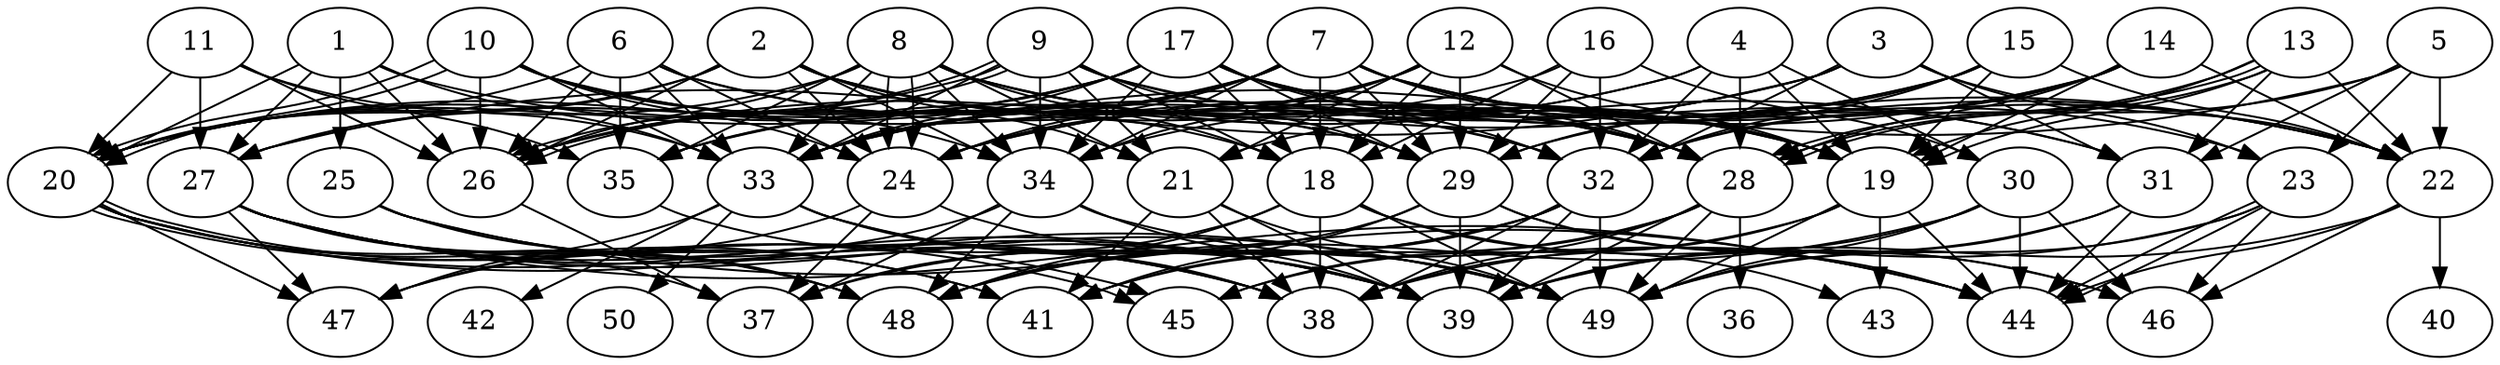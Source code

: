 // DAG automatically generated by daggen at Thu Oct  3 14:07:57 2019
// ./daggen --dot -n 50 --ccr 0.3 --fat 0.7 --regular 0.5 --density 0.7 --mindata 5242880 --maxdata 52428800 
digraph G {
  1 [size="79776427", alpha="0.13", expect_size="23932928"] 
  1 -> 20 [size ="23932928"]
  1 -> 25 [size ="23932928"]
  1 -> 26 [size ="23932928"]
  1 -> 27 [size ="23932928"]
  1 -> 32 [size ="23932928"]
  1 -> 33 [size ="23932928"]
  2 [size="50442240", alpha="0.03", expect_size="15132672"] 
  2 -> 19 [size ="15132672"]
  2 -> 20 [size ="15132672"]
  2 -> 21 [size ="15132672"]
  2 -> 24 [size ="15132672"]
  2 -> 26 [size ="15132672"]
  2 -> 27 [size ="15132672"]
  2 -> 29 [size ="15132672"]
  2 -> 32 [size ="15132672"]
  2 -> 34 [size ="15132672"]
  3 [size="100133547", alpha="0.05", expect_size="30040064"] 
  3 -> 22 [size ="30040064"]
  3 -> 23 [size ="30040064"]
  3 -> 24 [size ="30040064"]
  3 -> 27 [size ="30040064"]
  3 -> 31 [size ="30040064"]
  3 -> 32 [size ="30040064"]
  3 -> 33 [size ="30040064"]
  4 [size="117326507", alpha="0.02", expect_size="35197952"] 
  4 -> 19 [size ="35197952"]
  4 -> 26 [size ="35197952"]
  4 -> 28 [size ="35197952"]
  4 -> 30 [size ="35197952"]
  4 -> 32 [size ="35197952"]
  4 -> 35 [size ="35197952"]
  5 [size="117381120", alpha="0.08", expect_size="35214336"] 
  5 -> 22 [size ="35214336"]
  5 -> 23 [size ="35214336"]
  5 -> 28 [size ="35214336"]
  5 -> 31 [size ="35214336"]
  5 -> 33 [size ="35214336"]
  6 [size="144124587", alpha="0.06", expect_size="43237376"] 
  6 -> 20 [size ="43237376"]
  6 -> 24 [size ="43237376"]
  6 -> 26 [size ="43237376"]
  6 -> 28 [size ="43237376"]
  6 -> 29 [size ="43237376"]
  6 -> 33 [size ="43237376"]
  6 -> 35 [size ="43237376"]
  7 [size="96969387", alpha="0.18", expect_size="29090816"] 
  7 -> 18 [size ="29090816"]
  7 -> 19 [size ="29090816"]
  7 -> 20 [size ="29090816"]
  7 -> 22 [size ="29090816"]
  7 -> 23 [size ="29090816"]
  7 -> 24 [size ="29090816"]
  7 -> 26 [size ="29090816"]
  7 -> 28 [size ="29090816"]
  7 -> 29 [size ="29090816"]
  7 -> 33 [size ="29090816"]
  7 -> 34 [size ="29090816"]
  7 -> 35 [size ="29090816"]
  8 [size="56190293", alpha="0.03", expect_size="16857088"] 
  8 -> 18 [size ="16857088"]
  8 -> 19 [size ="16857088"]
  8 -> 20 [size ="16857088"]
  8 -> 21 [size ="16857088"]
  8 -> 24 [size ="16857088"]
  8 -> 24 [size ="16857088"]
  8 -> 26 [size ="16857088"]
  8 -> 28 [size ="16857088"]
  8 -> 31 [size ="16857088"]
  8 -> 33 [size ="16857088"]
  8 -> 34 [size ="16857088"]
  8 -> 35 [size ="16857088"]
  9 [size="160925013", alpha="0.03", expect_size="48277504"] 
  9 -> 18 [size ="48277504"]
  9 -> 19 [size ="48277504"]
  9 -> 20 [size ="48277504"]
  9 -> 21 [size ="48277504"]
  9 -> 22 [size ="48277504"]
  9 -> 26 [size ="48277504"]
  9 -> 26 [size ="48277504"]
  9 -> 29 [size ="48277504"]
  9 -> 33 [size ="48277504"]
  9 -> 34 [size ="48277504"]
  10 [size="86838613", alpha="0.18", expect_size="26051584"] 
  10 -> 18 [size ="26051584"]
  10 -> 20 [size ="26051584"]
  10 -> 20 [size ="26051584"]
  10 -> 24 [size ="26051584"]
  10 -> 26 [size ="26051584"]
  10 -> 28 [size ="26051584"]
  10 -> 33 [size ="26051584"]
  10 -> 34 [size ="26051584"]
  11 [size="44424533", alpha="0.05", expect_size="13327360"] 
  11 -> 20 [size ="13327360"]
  11 -> 26 [size ="13327360"]
  11 -> 27 [size ="13327360"]
  11 -> 33 [size ="13327360"]
  11 -> 35 [size ="13327360"]
  12 [size="149575680", alpha="0.14", expect_size="44872704"] 
  12 -> 18 [size ="44872704"]
  12 -> 19 [size ="44872704"]
  12 -> 21 [size ="44872704"]
  12 -> 24 [size ="44872704"]
  12 -> 28 [size ="44872704"]
  12 -> 29 [size ="44872704"]
  12 -> 34 [size ="44872704"]
  12 -> 35 [size ="44872704"]
  13 [size="170717867", alpha="0.19", expect_size="51215360"] 
  13 -> 19 [size ="51215360"]
  13 -> 19 [size ="51215360"]
  13 -> 22 [size ="51215360"]
  13 -> 28 [size ="51215360"]
  13 -> 28 [size ="51215360"]
  13 -> 31 [size ="51215360"]
  13 -> 32 [size ="51215360"]
  14 [size="52589227", alpha="0.02", expect_size="15776768"] 
  14 -> 19 [size ="15776768"]
  14 -> 21 [size ="15776768"]
  14 -> 22 [size ="15776768"]
  14 -> 24 [size ="15776768"]
  14 -> 28 [size ="15776768"]
  14 -> 29 [size ="15776768"]
  14 -> 32 [size ="15776768"]
  15 [size="71263573", alpha="0.08", expect_size="21379072"] 
  15 -> 19 [size ="21379072"]
  15 -> 22 [size ="21379072"]
  15 -> 29 [size ="21379072"]
  15 -> 32 [size ="21379072"]
  15 -> 33 [size ="21379072"]
  15 -> 34 [size ="21379072"]
  16 [size="133823147", alpha="0.11", expect_size="40146944"] 
  16 -> 18 [size ="40146944"]
  16 -> 29 [size ="40146944"]
  16 -> 30 [size ="40146944"]
  16 -> 32 [size ="40146944"]
  16 -> 33 [size ="40146944"]
  17 [size="21876053", alpha="0.07", expect_size="6562816"] 
  17 -> 18 [size ="6562816"]
  17 -> 20 [size ="6562816"]
  17 -> 22 [size ="6562816"]
  17 -> 26 [size ="6562816"]
  17 -> 27 [size ="6562816"]
  17 -> 28 [size ="6562816"]
  17 -> 29 [size ="6562816"]
  17 -> 31 [size ="6562816"]
  17 -> 32 [size ="6562816"]
  17 -> 33 [size ="6562816"]
  17 -> 34 [size ="6562816"]
  18 [size="161430187", alpha="0.15", expect_size="48429056"] 
  18 -> 37 [size ="48429056"]
  18 -> 38 [size ="48429056"]
  18 -> 43 [size ="48429056"]
  18 -> 46 [size ="48429056"]
  18 -> 48 [size ="48429056"]
  18 -> 49 [size ="48429056"]
  19 [size="26081280", alpha="0.09", expect_size="7824384"] 
  19 -> 38 [size ="7824384"]
  19 -> 43 [size ="7824384"]
  19 -> 44 [size ="7824384"]
  19 -> 45 [size ="7824384"]
  19 -> 49 [size ="7824384"]
  20 [size="49039360", alpha="0.15", expect_size="14711808"] 
  20 -> 39 [size ="14711808"]
  20 -> 41 [size ="14711808"]
  20 -> 45 [size ="14711808"]
  20 -> 45 [size ="14711808"]
  20 -> 47 [size ="14711808"]
  20 -> 48 [size ="14711808"]
  20 -> 49 [size ="14711808"]
  21 [size="31286613", alpha="0.09", expect_size="9385984"] 
  21 -> 38 [size ="9385984"]
  21 -> 39 [size ="9385984"]
  21 -> 41 [size ="9385984"]
  21 -> 49 [size ="9385984"]
  22 [size="72495787", alpha="0.08", expect_size="21748736"] 
  22 -> 39 [size ="21748736"]
  22 -> 40 [size ="21748736"]
  22 -> 44 [size ="21748736"]
  22 -> 46 [size ="21748736"]
  23 [size="26692267", alpha="0.17", expect_size="8007680"] 
  23 -> 38 [size ="8007680"]
  23 -> 44 [size ="8007680"]
  23 -> 44 [size ="8007680"]
  23 -> 46 [size ="8007680"]
  23 -> 49 [size ="8007680"]
  24 [size="21804373", alpha="0.18", expect_size="6541312"] 
  24 -> 37 [size ="6541312"]
  24 -> 47 [size ="6541312"]
  24 -> 49 [size ="6541312"]
  25 [size="40389973", alpha="0.13", expect_size="12116992"] 
  25 -> 38 [size ="12116992"]
  25 -> 39 [size ="12116992"]
  25 -> 44 [size ="12116992"]
  25 -> 48 [size ="12116992"]
  26 [size="101321387", alpha="0.03", expect_size="30396416"] 
  26 -> 37 [size ="30396416"]
  27 [size="26651307", alpha="0.03", expect_size="7995392"] 
  27 -> 37 [size ="7995392"]
  27 -> 38 [size ="7995392"]
  27 -> 39 [size ="7995392"]
  27 -> 41 [size ="7995392"]
  27 -> 44 [size ="7995392"]
  27 -> 47 [size ="7995392"]
  27 -> 48 [size ="7995392"]
  27 -> 49 [size ="7995392"]
  28 [size="84439040", alpha="0.09", expect_size="25331712"] 
  28 -> 36 [size ="25331712"]
  28 -> 38 [size ="25331712"]
  28 -> 39 [size ="25331712"]
  28 -> 41 [size ="25331712"]
  28 -> 45 [size ="25331712"]
  28 -> 49 [size ="25331712"]
  29 [size="48448853", alpha="0.13", expect_size="14534656"] 
  29 -> 39 [size ="14534656"]
  29 -> 41 [size ="14534656"]
  29 -> 44 [size ="14534656"]
  29 -> 46 [size ="14534656"]
  29 -> 48 [size ="14534656"]
  30 [size="119200427", alpha="0.05", expect_size="35760128"] 
  30 -> 39 [size ="35760128"]
  30 -> 44 [size ="35760128"]
  30 -> 46 [size ="35760128"]
  30 -> 48 [size ="35760128"]
  30 -> 49 [size ="35760128"]
  31 [size="81920000", alpha="0.01", expect_size="24576000"] 
  31 -> 39 [size ="24576000"]
  31 -> 44 [size ="24576000"]
  31 -> 49 [size ="24576000"]
  32 [size="156190720", alpha="0.14", expect_size="46857216"] 
  32 -> 37 [size ="46857216"]
  32 -> 38 [size ="46857216"]
  32 -> 39 [size ="46857216"]
  32 -> 41 [size ="46857216"]
  32 -> 48 [size ="46857216"]
  32 -> 49 [size ="46857216"]
  33 [size="60416000", alpha="0.06", expect_size="18124800"] 
  33 -> 38 [size ="18124800"]
  33 -> 39 [size ="18124800"]
  33 -> 42 [size ="18124800"]
  33 -> 47 [size ="18124800"]
  33 -> 49 [size ="18124800"]
  33 -> 50 [size ="18124800"]
  34 [size="34539520", alpha="0.03", expect_size="10361856"] 
  34 -> 37 [size ="10361856"]
  34 -> 39 [size ="10361856"]
  34 -> 44 [size ="10361856"]
  34 -> 47 [size ="10361856"]
  34 -> 48 [size ="10361856"]
  35 [size="21125120", alpha="0.06", expect_size="6337536"] 
  35 -> 38 [size ="6337536"]
  36 [size="120081067", alpha="0.04", expect_size="36024320"] 
  37 [size="143479467", alpha="0.03", expect_size="43043840"] 
  38 [size="170823680", alpha="0.00", expect_size="51247104"] 
  39 [size="83534507", alpha="0.19", expect_size="25060352"] 
  40 [size="25067520", alpha="0.01", expect_size="7520256"] 
  41 [size="64781653", alpha="0.05", expect_size="19434496"] 
  42 [size="72345600", alpha="0.16", expect_size="21703680"] 
  43 [size="22572373", alpha="0.08", expect_size="6771712"] 
  44 [size="68706987", alpha="0.01", expect_size="20612096"] 
  45 [size="88572587", alpha="0.16", expect_size="26571776"] 
  46 [size="135963307", alpha="0.03", expect_size="40788992"] 
  47 [size="169932800", alpha="0.10", expect_size="50979840"] 
  48 [size="37601280", alpha="0.06", expect_size="11280384"] 
  49 [size="40212480", alpha="0.06", expect_size="12063744"] 
  50 [size="29081600", alpha="0.19", expect_size="8724480"] 
}

